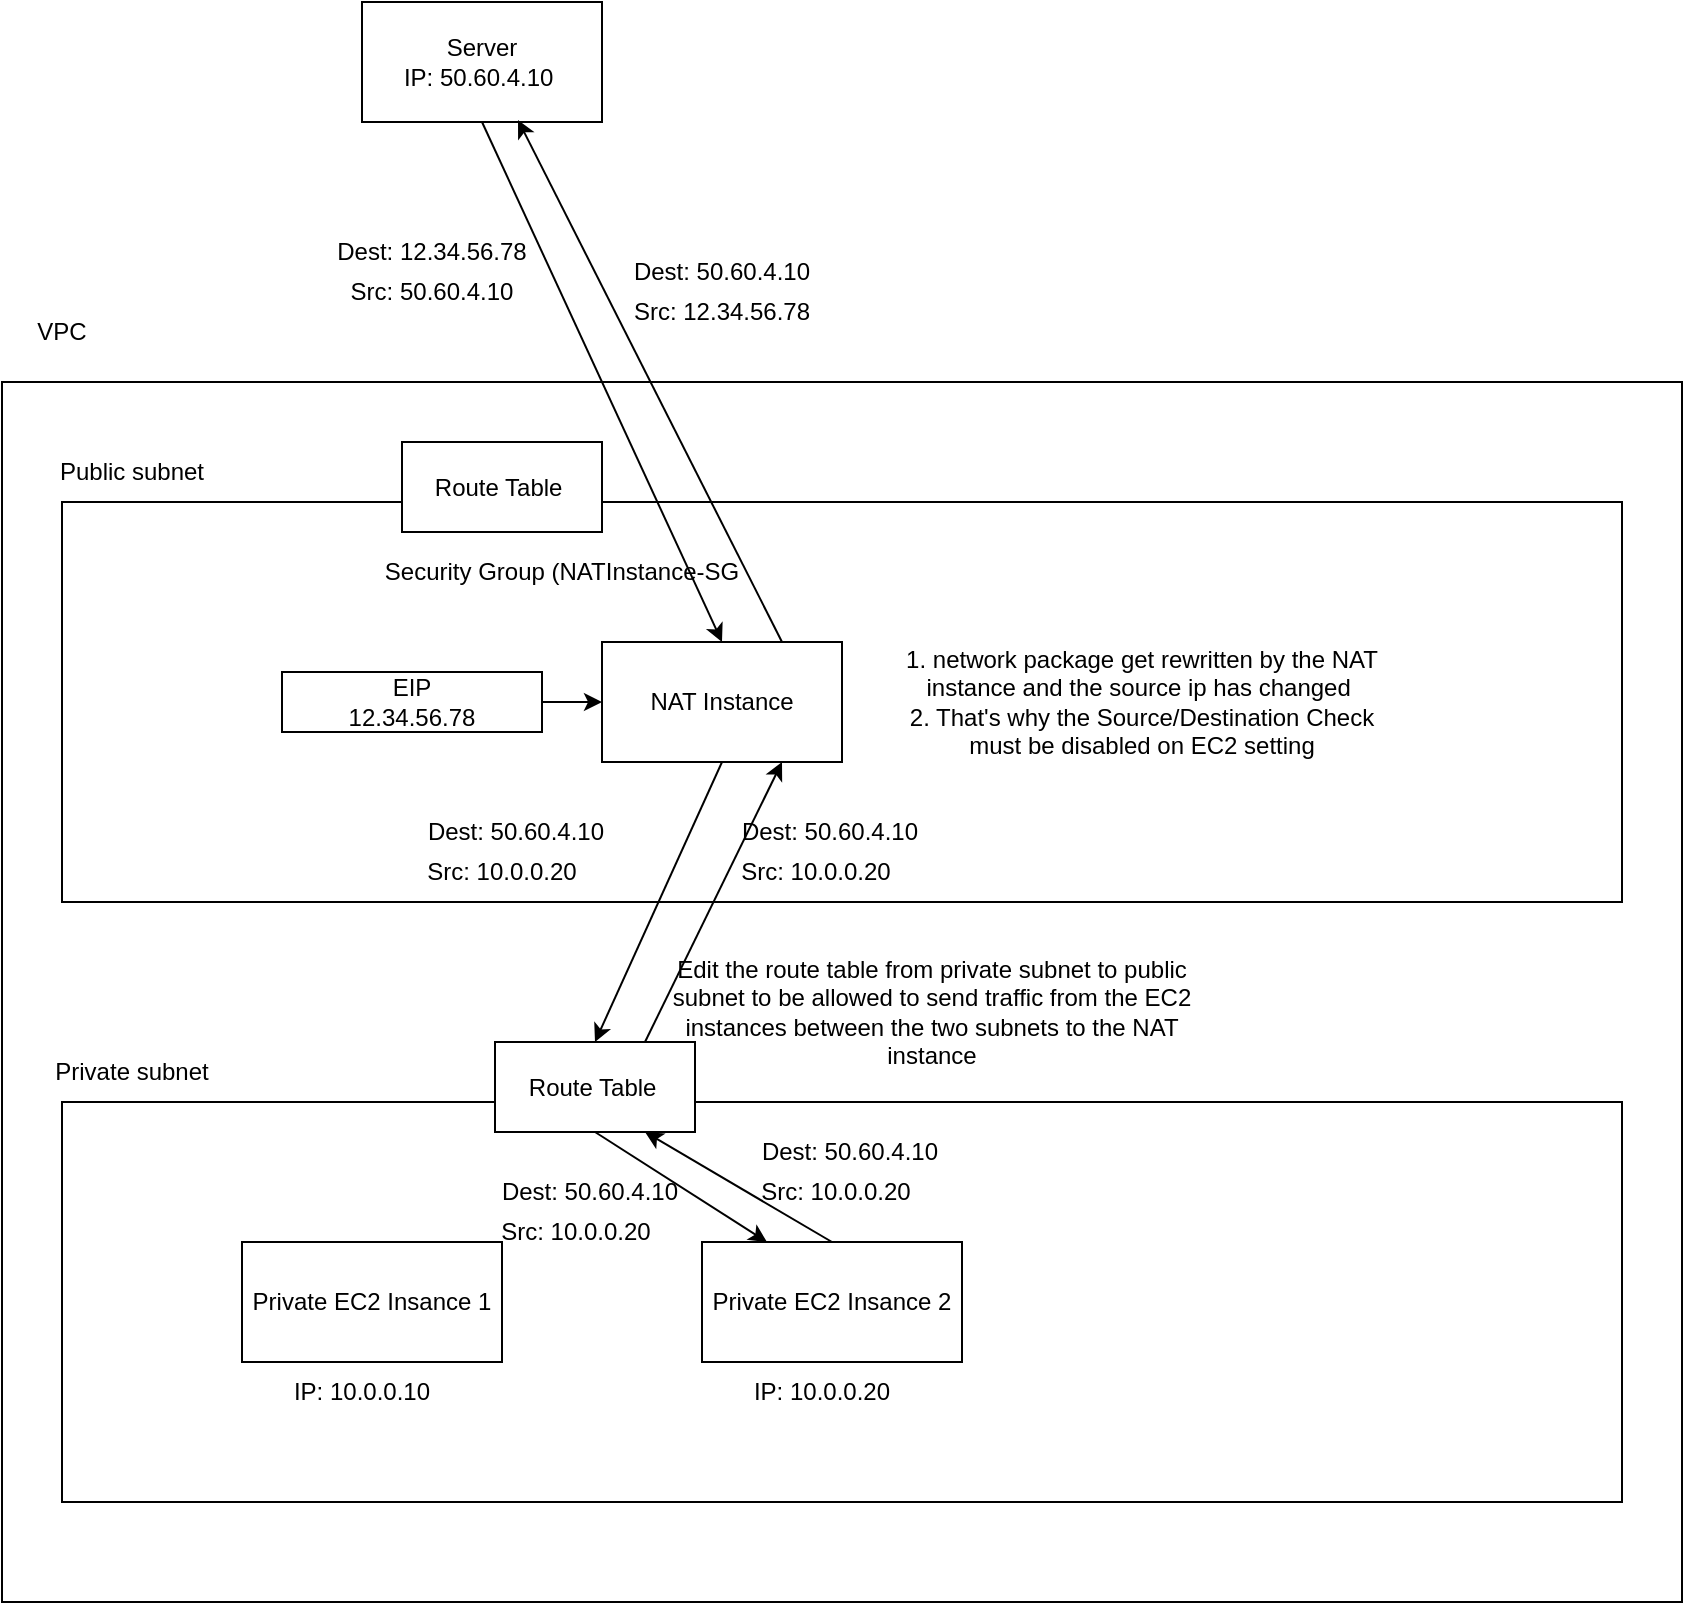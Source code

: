 <mxfile version="21.6.8" type="github">
  <diagram name="Page-1" id="thd2gP7QPJdDt4dVLzzo">
    <mxGraphModel dx="898" dy="1098" grid="1" gridSize="10" guides="1" tooltips="1" connect="1" arrows="1" fold="1" page="1" pageScale="1" pageWidth="850" pageHeight="1100" math="0" shadow="0">
      <root>
        <mxCell id="0" />
        <mxCell id="1" parent="0" />
        <mxCell id="IYe9hOyiI9uOS7aUslrK-1" value="" style="rounded=0;whiteSpace=wrap;html=1;" parent="1" vertex="1">
          <mxGeometry x="150" y="370" width="840" height="610" as="geometry" />
        </mxCell>
        <mxCell id="IYe9hOyiI9uOS7aUslrK-2" value="VPC" style="text;html=1;strokeColor=none;fillColor=none;align=center;verticalAlign=middle;whiteSpace=wrap;rounded=0;" parent="1" vertex="1">
          <mxGeometry x="150" y="330" width="60" height="30" as="geometry" />
        </mxCell>
        <mxCell id="IYe9hOyiI9uOS7aUslrK-3" value="" style="rounded=0;whiteSpace=wrap;html=1;" parent="1" vertex="1">
          <mxGeometry x="180" y="430" width="780" height="200" as="geometry" />
        </mxCell>
        <mxCell id="IYe9hOyiI9uOS7aUslrK-4" value="" style="rounded=0;whiteSpace=wrap;html=1;" parent="1" vertex="1">
          <mxGeometry x="180" y="730" width="780" height="200" as="geometry" />
        </mxCell>
        <mxCell id="IYe9hOyiI9uOS7aUslrK-5" value="Public subnet" style="text;html=1;strokeColor=none;fillColor=none;align=center;verticalAlign=middle;whiteSpace=wrap;rounded=0;" parent="1" vertex="1">
          <mxGeometry x="150" y="400" width="130" height="30" as="geometry" />
        </mxCell>
        <mxCell id="IYe9hOyiI9uOS7aUslrK-6" value="Private subnet" style="text;html=1;strokeColor=none;fillColor=none;align=center;verticalAlign=middle;whiteSpace=wrap;rounded=0;" parent="1" vertex="1">
          <mxGeometry x="150" y="700" width="130" height="30" as="geometry" />
        </mxCell>
        <mxCell id="IYe9hOyiI9uOS7aUslrK-7" value="Server&lt;br&gt;IP: 50.60.4.10&amp;nbsp;" style="rounded=0;whiteSpace=wrap;html=1;" parent="1" vertex="1">
          <mxGeometry x="330" y="180" width="120" height="60" as="geometry" />
        </mxCell>
        <mxCell id="IYe9hOyiI9uOS7aUslrK-8" value="NAT Instance" style="rounded=0;whiteSpace=wrap;html=1;" parent="1" vertex="1">
          <mxGeometry x="450" y="500" width="120" height="60" as="geometry" />
        </mxCell>
        <mxCell id="IYe9hOyiI9uOS7aUslrK-9" value="Security Group (NATInstance-SG" style="text;html=1;strokeColor=none;fillColor=none;align=center;verticalAlign=middle;whiteSpace=wrap;rounded=0;" parent="1" vertex="1">
          <mxGeometry x="300" y="450" width="260" height="30" as="geometry" />
        </mxCell>
        <mxCell id="IYe9hOyiI9uOS7aUslrK-11" value="" style="edgeStyle=orthogonalEdgeStyle;rounded=0;orthogonalLoop=1;jettySize=auto;html=1;" parent="1" source="IYe9hOyiI9uOS7aUslrK-10" target="IYe9hOyiI9uOS7aUslrK-8" edge="1">
          <mxGeometry relative="1" as="geometry" />
        </mxCell>
        <mxCell id="IYe9hOyiI9uOS7aUslrK-10" value="EIP&lt;br&gt;12.34.56.78" style="rounded=0;whiteSpace=wrap;html=1;" parent="1" vertex="1">
          <mxGeometry x="290" y="515" width="130" height="30" as="geometry" />
        </mxCell>
        <mxCell id="IYe9hOyiI9uOS7aUslrK-12" value="Private EC2 Insance 1" style="rounded=0;whiteSpace=wrap;html=1;" parent="1" vertex="1">
          <mxGeometry x="270" y="800" width="130" height="60" as="geometry" />
        </mxCell>
        <mxCell id="IYe9hOyiI9uOS7aUslrK-13" value="Private EC2 Insance 2" style="rounded=0;whiteSpace=wrap;html=1;" parent="1" vertex="1">
          <mxGeometry x="500" y="800" width="130" height="60" as="geometry" />
        </mxCell>
        <mxCell id="IYe9hOyiI9uOS7aUslrK-14" value="Route Table&amp;nbsp;" style="rounded=0;whiteSpace=wrap;html=1;" parent="1" vertex="1">
          <mxGeometry x="396.5" y="700" width="100" height="45" as="geometry" />
        </mxCell>
        <mxCell id="IYe9hOyiI9uOS7aUslrK-15" value="Edit the route table from private subnet to public subnet to be allowed to send traffic from the EC2 instances between the two subnets to the NAT instance" style="text;html=1;strokeColor=none;fillColor=none;align=center;verticalAlign=middle;whiteSpace=wrap;rounded=0;" parent="1" vertex="1">
          <mxGeometry x="480" y="660" width="270" height="50" as="geometry" />
        </mxCell>
        <mxCell id="IYe9hOyiI9uOS7aUslrK-16" value="1. network package get rewritten by the NAT instance and the source ip has changed&amp;nbsp;&lt;br&gt;2. That&#39;s why the Source/Destination Check must be disabled on EC2 setting&lt;br&gt;" style="text;html=1;strokeColor=none;fillColor=none;align=center;verticalAlign=middle;whiteSpace=wrap;rounded=0;" parent="1" vertex="1">
          <mxGeometry x="590" y="470" width="260" height="120" as="geometry" />
        </mxCell>
        <mxCell id="IYe9hOyiI9uOS7aUslrK-17" value="" style="endArrow=classic;html=1;rounded=0;entryX=0.75;entryY=1;entryDx=0;entryDy=0;exitX=0.5;exitY=0;exitDx=0;exitDy=0;" parent="1" source="IYe9hOyiI9uOS7aUslrK-13" target="IYe9hOyiI9uOS7aUslrK-14" edge="1">
          <mxGeometry width="50" height="50" relative="1" as="geometry">
            <mxPoint x="670" y="830" as="sourcePoint" />
            <mxPoint x="720" y="780" as="targetPoint" />
          </mxGeometry>
        </mxCell>
        <mxCell id="IYe9hOyiI9uOS7aUslrK-18" value="Dest: 50.60.4.10" style="text;html=1;strokeColor=none;fillColor=none;align=center;verticalAlign=middle;whiteSpace=wrap;rounded=0;" parent="1" vertex="1">
          <mxGeometry x="513.5" y="740" width="120" height="30" as="geometry" />
        </mxCell>
        <mxCell id="IYe9hOyiI9uOS7aUslrK-19" value="Src: 10.0.0.20" style="text;html=1;strokeColor=none;fillColor=none;align=center;verticalAlign=middle;whiteSpace=wrap;rounded=0;" parent="1" vertex="1">
          <mxGeometry x="506.5" y="760" width="120" height="30" as="geometry" />
        </mxCell>
        <mxCell id="IYe9hOyiI9uOS7aUslrK-20" value="IP: 10.0.0.20" style="text;html=1;strokeColor=none;fillColor=none;align=center;verticalAlign=middle;whiteSpace=wrap;rounded=0;" parent="1" vertex="1">
          <mxGeometry x="500" y="860" width="120" height="30" as="geometry" />
        </mxCell>
        <mxCell id="IYe9hOyiI9uOS7aUslrK-21" value="IP: 10.0.0.10" style="text;html=1;strokeColor=none;fillColor=none;align=center;verticalAlign=middle;whiteSpace=wrap;rounded=0;" parent="1" vertex="1">
          <mxGeometry x="270" y="860" width="120" height="30" as="geometry" />
        </mxCell>
        <mxCell id="IYe9hOyiI9uOS7aUslrK-22" value="" style="endArrow=classic;html=1;rounded=0;exitX=0.5;exitY=1;exitDx=0;exitDy=0;entryX=0.25;entryY=0;entryDx=0;entryDy=0;" parent="1" source="IYe9hOyiI9uOS7aUslrK-14" target="IYe9hOyiI9uOS7aUslrK-13" edge="1">
          <mxGeometry width="50" height="50" relative="1" as="geometry">
            <mxPoint x="400" y="820" as="sourcePoint" />
            <mxPoint x="450" y="770" as="targetPoint" />
          </mxGeometry>
        </mxCell>
        <mxCell id="IYe9hOyiI9uOS7aUslrK-23" value="" style="endArrow=classic;html=1;rounded=0;entryX=0.75;entryY=1;entryDx=0;entryDy=0;exitX=0.75;exitY=0;exitDx=0;exitDy=0;" parent="1" source="IYe9hOyiI9uOS7aUslrK-14" target="IYe9hOyiI9uOS7aUslrK-8" edge="1">
          <mxGeometry width="50" height="50" relative="1" as="geometry">
            <mxPoint x="460" y="630" as="sourcePoint" />
            <mxPoint x="510" y="580" as="targetPoint" />
          </mxGeometry>
        </mxCell>
        <mxCell id="IYe9hOyiI9uOS7aUslrK-24" value="" style="endArrow=classic;html=1;rounded=0;entryX=0.5;entryY=0;entryDx=0;entryDy=0;exitX=0.5;exitY=1;exitDx=0;exitDy=0;" parent="1" source="IYe9hOyiI9uOS7aUslrK-8" target="IYe9hOyiI9uOS7aUslrK-14" edge="1">
          <mxGeometry width="50" height="50" relative="1" as="geometry">
            <mxPoint x="400" y="640" as="sourcePoint" />
            <mxPoint x="450" y="590" as="targetPoint" />
          </mxGeometry>
        </mxCell>
        <mxCell id="IYe9hOyiI9uOS7aUslrK-25" value="Src: 10.0.0.20" style="text;html=1;strokeColor=none;fillColor=none;align=center;verticalAlign=middle;whiteSpace=wrap;rounded=0;" parent="1" vertex="1">
          <mxGeometry x="496.5" y="600" width="120" height="30" as="geometry" />
        </mxCell>
        <mxCell id="IYe9hOyiI9uOS7aUslrK-26" value="Dest: 50.60.4.10" style="text;html=1;strokeColor=none;fillColor=none;align=center;verticalAlign=middle;whiteSpace=wrap;rounded=0;" parent="1" vertex="1">
          <mxGeometry x="503.5" y="580" width="120" height="30" as="geometry" />
        </mxCell>
        <mxCell id="IYe9hOyiI9uOS7aUslrK-27" value="" style="endArrow=classic;html=1;rounded=0;entryX=0.65;entryY=0.983;entryDx=0;entryDy=0;entryPerimeter=0;exitX=0.75;exitY=0;exitDx=0;exitDy=0;" parent="1" source="IYe9hOyiI9uOS7aUslrK-8" target="IYe9hOyiI9uOS7aUslrK-7" edge="1">
          <mxGeometry width="50" height="50" relative="1" as="geometry">
            <mxPoint x="550" y="360" as="sourcePoint" />
            <mxPoint x="600" y="310" as="targetPoint" />
          </mxGeometry>
        </mxCell>
        <mxCell id="IYe9hOyiI9uOS7aUslrK-28" value="Dest: 50.60.4.10" style="text;html=1;strokeColor=none;fillColor=none;align=center;verticalAlign=middle;whiteSpace=wrap;rounded=0;" parent="1" vertex="1">
          <mxGeometry x="450" y="300" width="120" height="30" as="geometry" />
        </mxCell>
        <mxCell id="IYe9hOyiI9uOS7aUslrK-29" value="Src: 12.34.56.78" style="text;html=1;strokeColor=none;fillColor=none;align=center;verticalAlign=middle;whiteSpace=wrap;rounded=0;" parent="1" vertex="1">
          <mxGeometry x="450" y="320" width="120" height="30" as="geometry" />
        </mxCell>
        <mxCell id="IYe9hOyiI9uOS7aUslrK-30" value="" style="endArrow=classic;html=1;rounded=0;exitX=0.5;exitY=1;exitDx=0;exitDy=0;entryX=0.5;entryY=0;entryDx=0;entryDy=0;" parent="1" source="IYe9hOyiI9uOS7aUslrK-7" target="IYe9hOyiI9uOS7aUslrK-8" edge="1">
          <mxGeometry width="50" height="50" relative="1" as="geometry">
            <mxPoint x="540" y="270" as="sourcePoint" />
            <mxPoint x="590" y="220" as="targetPoint" />
          </mxGeometry>
        </mxCell>
        <mxCell id="IYe9hOyiI9uOS7aUslrK-31" value="Dest: 12.34.56.78" style="text;html=1;strokeColor=none;fillColor=none;align=center;verticalAlign=middle;whiteSpace=wrap;rounded=0;" parent="1" vertex="1">
          <mxGeometry x="305" y="290" width="120" height="30" as="geometry" />
        </mxCell>
        <mxCell id="IYe9hOyiI9uOS7aUslrK-32" value="Src: 50.60.4.10" style="text;html=1;strokeColor=none;fillColor=none;align=center;verticalAlign=middle;whiteSpace=wrap;rounded=0;" parent="1" vertex="1">
          <mxGeometry x="305" y="310" width="120" height="30" as="geometry" />
        </mxCell>
        <mxCell id="IYe9hOyiI9uOS7aUslrK-33" value="Dest: 50.60.4.10" style="text;html=1;strokeColor=none;fillColor=none;align=center;verticalAlign=middle;whiteSpace=wrap;rounded=0;" parent="1" vertex="1">
          <mxGeometry x="347" y="580" width="120" height="30" as="geometry" />
        </mxCell>
        <mxCell id="IYe9hOyiI9uOS7aUslrK-34" value="Src: 10.0.0.20" style="text;html=1;strokeColor=none;fillColor=none;align=center;verticalAlign=middle;whiteSpace=wrap;rounded=0;" parent="1" vertex="1">
          <mxGeometry x="340" y="600" width="120" height="30" as="geometry" />
        </mxCell>
        <mxCell id="IYe9hOyiI9uOS7aUslrK-38" value="Dest: 50.60.4.10" style="text;html=1;strokeColor=none;fillColor=none;align=center;verticalAlign=middle;whiteSpace=wrap;rounded=0;" parent="1" vertex="1">
          <mxGeometry x="383.5" y="760" width="120" height="30" as="geometry" />
        </mxCell>
        <mxCell id="IYe9hOyiI9uOS7aUslrK-39" value="Src: 10.0.0.20" style="text;html=1;strokeColor=none;fillColor=none;align=center;verticalAlign=middle;whiteSpace=wrap;rounded=0;" parent="1" vertex="1">
          <mxGeometry x="376.5" y="780" width="120" height="30" as="geometry" />
        </mxCell>
        <mxCell id="JJxsekDJLD-W7M-YxXZ1-1" value="Route Table&amp;nbsp;" style="rounded=0;whiteSpace=wrap;html=1;" vertex="1" parent="1">
          <mxGeometry x="350" y="400" width="100" height="45" as="geometry" />
        </mxCell>
      </root>
    </mxGraphModel>
  </diagram>
</mxfile>
